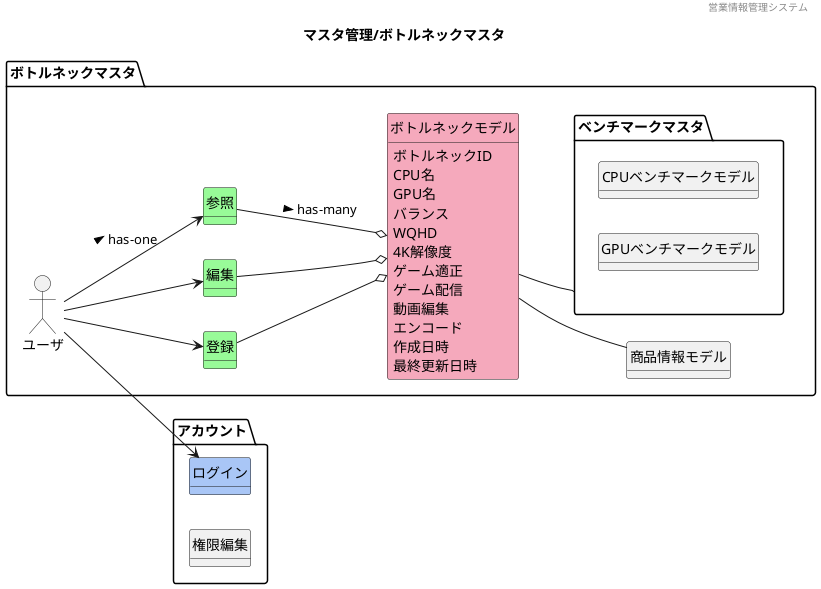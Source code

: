 @startuml images/マスタ管理/ボトルネックマスタ
' ヘッダー
header 営業情報管理システム
' タイトル
title マスタ管理/ボトルネックマスタ
' 
hide circle
' 
hide method
left to right direction

package "アカウント"{
    class "ログイン" #A9C6F6
    class "権限編集"
}

package "ボトルネックマスタ" {
    'ユーザや外部システム
    mix_actor "ユーザ"
    class "登録" #98fb98
    class "編集" #98fb98
    class "参照" #98fb98
    class "ボトルネックモデル" #F5A9BC
    package ベンチマークマスタ{
        class CPUベンチマークモデル
        class GPUベンチマークモデル
    }
    class 商品情報モデル
    ' class "" #F5A9BC
    ' class "" #ffd700

    'モデル同士の関係
    ユーザ --> 参照 : > has-one
    ユーザ --> 編集
    ユーザ --> 登録
    ユーザ --> ログイン
    参照 --o ボトルネックモデル : > has-many
    編集 --o ボトルネックモデル
    登録 --o ボトルネックモデル
    ボトルネックモデル -- ベンチマークマスタ
    ボトルネックモデル -- 商品情報モデル

    ' ボトルネックモデル

    'ドメインクラスの属性
    ボトルネックモデル : ボトルネックID
    ボトルネックモデル : CPU名
    ボトルネックモデル : GPU名
    ボトルネックモデル : バランス
    ボトルネックモデル : WQHD
    ボトルネックモデル : 4K解像度
    ボトルネックモデル : ゲーム適正
    ボトルネックモデル : ゲーム配信
    ボトルネックモデル : 動画編集
    ボトルネックモデル : エンコード
    ボトルネックモデル : 作成日時
    ボトルネックモデル : 最終更新日時



}



@enduml